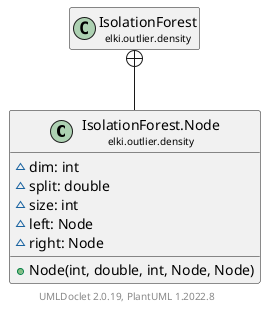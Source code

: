 @startuml
    remove .*\.(Instance|Par|Parameterizer|Factory)$
    set namespaceSeparator none
    hide empty fields
    hide empty methods

    class "<size:14>IsolationForest.Node\n<size:10>elki.outlier.density" as elki.outlier.density.IsolationForest.Node [[IsolationForest.Node.html]] {
        ~dim: int
        ~split: double
        ~size: int
        ~left: Node
        ~right: Node
        +Node(int, double, int, Node, Node)
    }

    class "<size:14>IsolationForest\n<size:10>elki.outlier.density" as elki.outlier.density.IsolationForest [[IsolationForest.html]]

    elki.outlier.density.IsolationForest +-- elki.outlier.density.IsolationForest.Node

    center footer UMLDoclet 2.0.19, PlantUML 1.2022.8
@enduml

